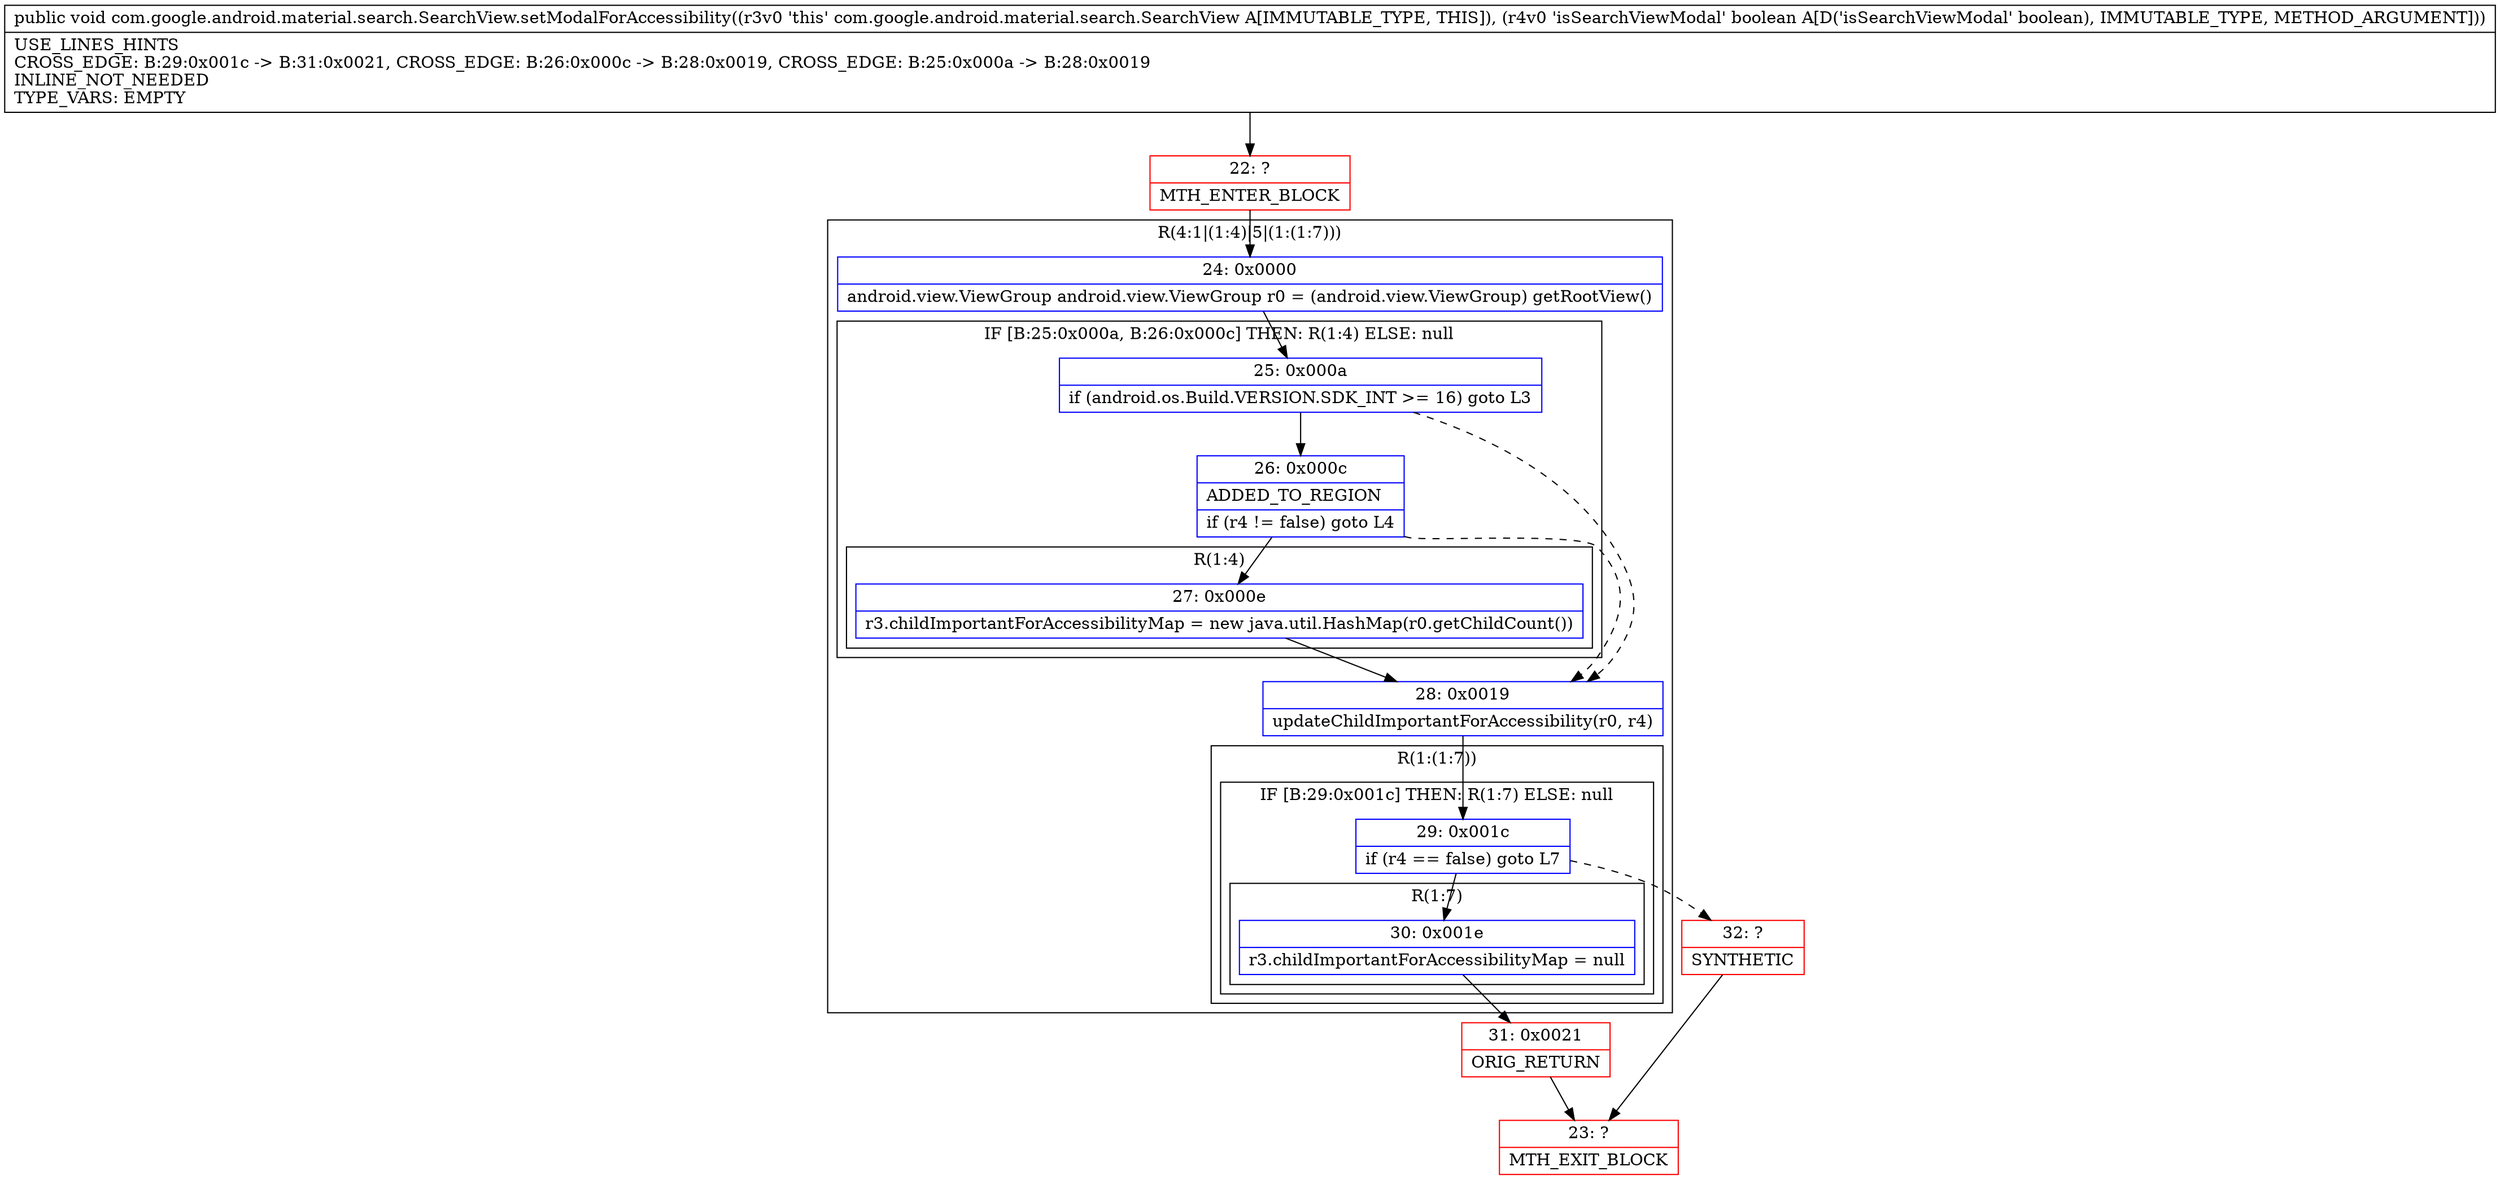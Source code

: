digraph "CFG forcom.google.android.material.search.SearchView.setModalForAccessibility(Z)V" {
subgraph cluster_Region_1767311040 {
label = "R(4:1|(1:4)|5|(1:(1:7)))";
node [shape=record,color=blue];
Node_24 [shape=record,label="{24\:\ 0x0000|android.view.ViewGroup android.view.ViewGroup r0 = (android.view.ViewGroup) getRootView()\l}"];
subgraph cluster_IfRegion_2078665802 {
label = "IF [B:25:0x000a, B:26:0x000c] THEN: R(1:4) ELSE: null";
node [shape=record,color=blue];
Node_25 [shape=record,label="{25\:\ 0x000a|if (android.os.Build.VERSION.SDK_INT \>= 16) goto L3\l}"];
Node_26 [shape=record,label="{26\:\ 0x000c|ADDED_TO_REGION\l|if (r4 != false) goto L4\l}"];
subgraph cluster_Region_2104107634 {
label = "R(1:4)";
node [shape=record,color=blue];
Node_27 [shape=record,label="{27\:\ 0x000e|r3.childImportantForAccessibilityMap = new java.util.HashMap(r0.getChildCount())\l}"];
}
}
Node_28 [shape=record,label="{28\:\ 0x0019|updateChildImportantForAccessibility(r0, r4)\l}"];
subgraph cluster_Region_1847544943 {
label = "R(1:(1:7))";
node [shape=record,color=blue];
subgraph cluster_IfRegion_570597931 {
label = "IF [B:29:0x001c] THEN: R(1:7) ELSE: null";
node [shape=record,color=blue];
Node_29 [shape=record,label="{29\:\ 0x001c|if (r4 == false) goto L7\l}"];
subgraph cluster_Region_194745750 {
label = "R(1:7)";
node [shape=record,color=blue];
Node_30 [shape=record,label="{30\:\ 0x001e|r3.childImportantForAccessibilityMap = null\l}"];
}
}
}
}
Node_22 [shape=record,color=red,label="{22\:\ ?|MTH_ENTER_BLOCK\l}"];
Node_31 [shape=record,color=red,label="{31\:\ 0x0021|ORIG_RETURN\l}"];
Node_23 [shape=record,color=red,label="{23\:\ ?|MTH_EXIT_BLOCK\l}"];
Node_32 [shape=record,color=red,label="{32\:\ ?|SYNTHETIC\l}"];
MethodNode[shape=record,label="{public void com.google.android.material.search.SearchView.setModalForAccessibility((r3v0 'this' com.google.android.material.search.SearchView A[IMMUTABLE_TYPE, THIS]), (r4v0 'isSearchViewModal' boolean A[D('isSearchViewModal' boolean), IMMUTABLE_TYPE, METHOD_ARGUMENT]))  | USE_LINES_HINTS\lCROSS_EDGE: B:29:0x001c \-\> B:31:0x0021, CROSS_EDGE: B:26:0x000c \-\> B:28:0x0019, CROSS_EDGE: B:25:0x000a \-\> B:28:0x0019\lINLINE_NOT_NEEDED\lTYPE_VARS: EMPTY\l}"];
MethodNode -> Node_22;Node_24 -> Node_25;
Node_25 -> Node_26;
Node_25 -> Node_28[style=dashed];
Node_26 -> Node_27;
Node_26 -> Node_28[style=dashed];
Node_27 -> Node_28;
Node_28 -> Node_29;
Node_29 -> Node_30;
Node_29 -> Node_32[style=dashed];
Node_30 -> Node_31;
Node_22 -> Node_24;
Node_31 -> Node_23;
Node_32 -> Node_23;
}

